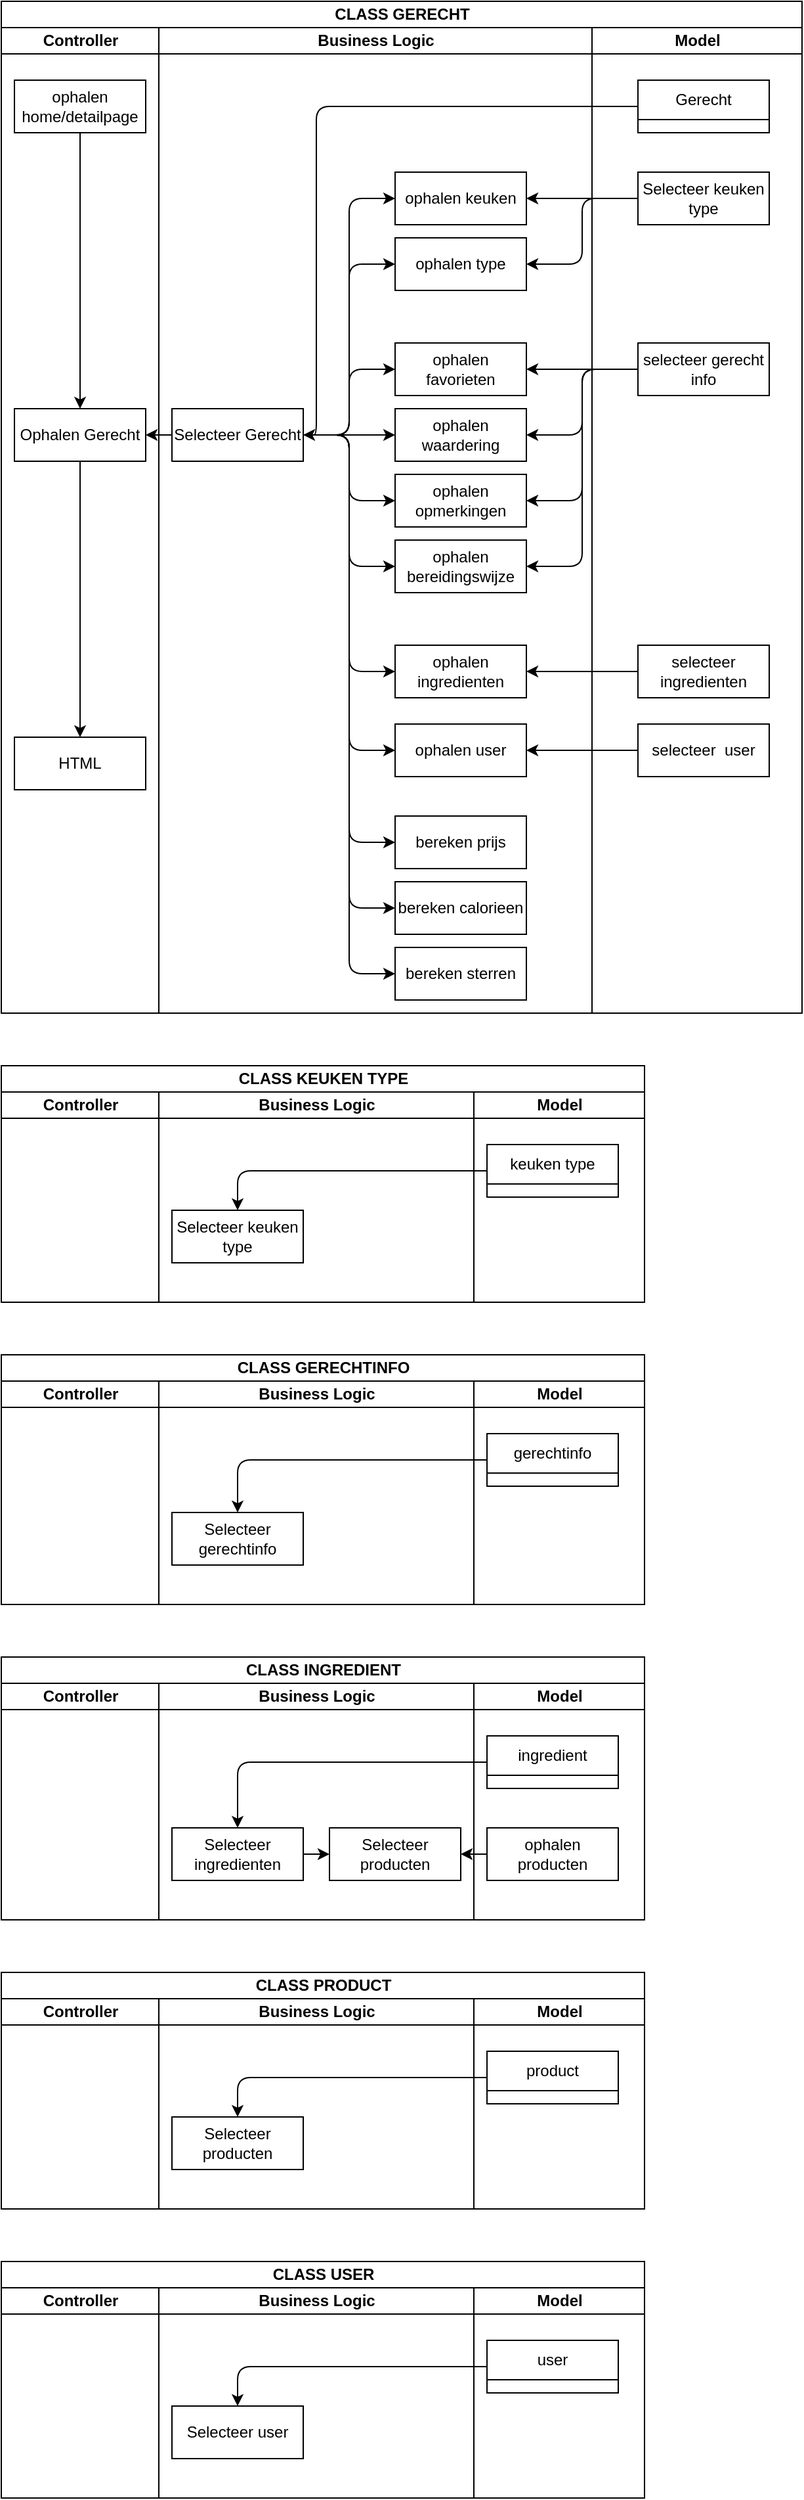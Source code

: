 <mxfile>
    <diagram id="CoL4jvxkLPoEOY2x2Tg8" name="ophalen home/detailpage">
        <mxGraphModel dx="1278" dy="563" grid="1" gridSize="10" guides="1" tooltips="1" connect="1" arrows="1" fold="1" page="1" pageScale="1" pageWidth="850" pageHeight="1100" math="0" shadow="0">
            <root>
                <mxCell id="0"/>
                <mxCell id="1" parent="0"/>
                <mxCell id="m3Z5yjFl3U096URBR_PB-1" value="CLASS GERECHT" style="swimlane;childLayout=stackLayout;resizeParent=1;resizeParentMax=0;startSize=20;html=1;" vertex="1" parent="1">
                    <mxGeometry x="10" y="30" width="610" height="770" as="geometry"/>
                </mxCell>
                <mxCell id="m3Z5yjFl3U096URBR_PB-2" value="Controller" style="swimlane;startSize=20;html=1;" vertex="1" parent="m3Z5yjFl3U096URBR_PB-1">
                    <mxGeometry y="20" width="120" height="750" as="geometry"/>
                </mxCell>
                <mxCell id="m3Z5yjFl3U096URBR_PB-3" style="edgeStyle=none;html=1;exitX=0.5;exitY=1;exitDx=0;exitDy=0;entryX=0.5;entryY=0;entryDx=0;entryDy=0;" edge="1" parent="m3Z5yjFl3U096URBR_PB-2" source="m3Z5yjFl3U096URBR_PB-4" target="m3Z5yjFl3U096URBR_PB-7">
                    <mxGeometry relative="1" as="geometry"/>
                </mxCell>
                <mxCell id="m3Z5yjFl3U096URBR_PB-4" value="ophalen home/detailpage" style="rounded=0;whiteSpace=wrap;html=1;" vertex="1" parent="m3Z5yjFl3U096URBR_PB-2">
                    <mxGeometry x="10" y="40" width="100" height="40" as="geometry"/>
                </mxCell>
                <mxCell id="m3Z5yjFl3U096URBR_PB-5" value="HTML" style="rounded=0;whiteSpace=wrap;html=1;" vertex="1" parent="m3Z5yjFl3U096URBR_PB-2">
                    <mxGeometry x="10.0" y="540" width="100" height="40" as="geometry"/>
                </mxCell>
                <mxCell id="m3Z5yjFl3U096URBR_PB-6" style="edgeStyle=none;html=1;exitX=0.5;exitY=1;exitDx=0;exitDy=0;entryX=0.5;entryY=0;entryDx=0;entryDy=0;" edge="1" parent="m3Z5yjFl3U096URBR_PB-2" source="m3Z5yjFl3U096URBR_PB-7" target="m3Z5yjFl3U096URBR_PB-5">
                    <mxGeometry relative="1" as="geometry"/>
                </mxCell>
                <mxCell id="m3Z5yjFl3U096URBR_PB-7" value="Ophalen Gerecht" style="rounded=0;whiteSpace=wrap;html=1;" vertex="1" parent="m3Z5yjFl3U096URBR_PB-2">
                    <mxGeometry x="10.0" y="290" width="100" height="40" as="geometry"/>
                </mxCell>
                <mxCell id="m3Z5yjFl3U096URBR_PB-8" value="Business Logic" style="swimlane;startSize=20;html=1;" vertex="1" parent="m3Z5yjFl3U096URBR_PB-1">
                    <mxGeometry x="120" y="20" width="330" height="750" as="geometry"/>
                </mxCell>
                <mxCell id="m3Z5yjFl3U096URBR_PB-9" style="edgeStyle=orthogonalEdgeStyle;html=1;exitX=1;exitY=0.5;exitDx=0;exitDy=0;entryX=0;entryY=0.5;entryDx=0;entryDy=0;" edge="1" parent="m3Z5yjFl3U096URBR_PB-8" source="m3Z5yjFl3U096URBR_PB-15" target="m3Z5yjFl3U096URBR_PB-16">
                    <mxGeometry relative="1" as="geometry"/>
                </mxCell>
                <mxCell id="m3Z5yjFl3U096URBR_PB-10" style="edgeStyle=orthogonalEdgeStyle;html=1;exitX=1;exitY=0.5;exitDx=0;exitDy=0;entryX=0;entryY=0.5;entryDx=0;entryDy=0;" edge="1" parent="m3Z5yjFl3U096URBR_PB-8" source="m3Z5yjFl3U096URBR_PB-15" target="m3Z5yjFl3U096URBR_PB-17">
                    <mxGeometry relative="1" as="geometry"/>
                </mxCell>
                <mxCell id="m3Z5yjFl3U096URBR_PB-11" style="edgeStyle=orthogonalEdgeStyle;html=1;exitX=1;exitY=0.5;exitDx=0;exitDy=0;entryX=0;entryY=0.5;entryDx=0;entryDy=0;" edge="1" parent="m3Z5yjFl3U096URBR_PB-8" source="m3Z5yjFl3U096URBR_PB-15" target="m3Z5yjFl3U096URBR_PB-18">
                    <mxGeometry relative="1" as="geometry"/>
                </mxCell>
                <mxCell id="m3Z5yjFl3U096URBR_PB-12" style="edgeStyle=orthogonalEdgeStyle;html=1;exitX=1;exitY=0.5;exitDx=0;exitDy=0;entryX=0;entryY=0.5;entryDx=0;entryDy=0;" edge="1" parent="m3Z5yjFl3U096URBR_PB-8" source="m3Z5yjFl3U096URBR_PB-15" target="m3Z5yjFl3U096URBR_PB-20">
                    <mxGeometry relative="1" as="geometry"/>
                </mxCell>
                <mxCell id="m3Z5yjFl3U096URBR_PB-13" style="edgeStyle=orthogonalEdgeStyle;html=1;exitX=1;exitY=0.5;exitDx=0;exitDy=0;entryX=0;entryY=0.5;entryDx=0;entryDy=0;" edge="1" parent="m3Z5yjFl3U096URBR_PB-8" source="m3Z5yjFl3U096URBR_PB-15" target="m3Z5yjFl3U096URBR_PB-21">
                    <mxGeometry relative="1" as="geometry"/>
                </mxCell>
                <mxCell id="m3Z5yjFl3U096URBR_PB-14" style="edgeStyle=orthogonalEdgeStyle;html=1;exitX=1;exitY=0.5;exitDx=0;exitDy=0;entryX=0;entryY=0.5;entryDx=0;entryDy=0;" edge="1" parent="m3Z5yjFl3U096URBR_PB-8" source="m3Z5yjFl3U096URBR_PB-15" target="m3Z5yjFl3U096URBR_PB-19">
                    <mxGeometry relative="1" as="geometry"/>
                </mxCell>
                <mxCell id="BpEPQ8Hq2ZnmBbvYD667-2" style="edgeStyle=orthogonalEdgeStyle;html=1;exitX=1;exitY=0.5;exitDx=0;exitDy=0;entryX=0;entryY=0.5;entryDx=0;entryDy=0;" edge="1" parent="m3Z5yjFl3U096URBR_PB-8" source="m3Z5yjFl3U096URBR_PB-15" target="BpEPQ8Hq2ZnmBbvYD667-1">
                    <mxGeometry relative="1" as="geometry"/>
                </mxCell>
                <mxCell id="QxhxwHQl0hxsSG1z_7-f-3" style="edgeStyle=orthogonalEdgeStyle;html=1;exitX=1;exitY=0.5;exitDx=0;exitDy=0;entryX=0;entryY=0.5;entryDx=0;entryDy=0;" edge="1" parent="m3Z5yjFl3U096URBR_PB-8" source="m3Z5yjFl3U096URBR_PB-15" target="QxhxwHQl0hxsSG1z_7-f-1">
                    <mxGeometry relative="1" as="geometry"/>
                </mxCell>
                <mxCell id="QxhxwHQl0hxsSG1z_7-f-6" style="edgeStyle=orthogonalEdgeStyle;html=1;exitX=1;exitY=0.5;exitDx=0;exitDy=0;entryX=0;entryY=0.5;entryDx=0;entryDy=0;" edge="1" parent="m3Z5yjFl3U096URBR_PB-8" source="m3Z5yjFl3U096URBR_PB-15" target="QxhxwHQl0hxsSG1z_7-f-4">
                    <mxGeometry relative="1" as="geometry"/>
                </mxCell>
                <mxCell id="QxhxwHQl0hxsSG1z_7-f-7" style="edgeStyle=orthogonalEdgeStyle;html=1;exitX=1;exitY=0.5;exitDx=0;exitDy=0;entryX=0;entryY=0.5;entryDx=0;entryDy=0;" edge="1" parent="m3Z5yjFl3U096URBR_PB-8" source="m3Z5yjFl3U096URBR_PB-15" target="QxhxwHQl0hxsSG1z_7-f-5">
                    <mxGeometry relative="1" as="geometry"/>
                </mxCell>
                <mxCell id="QxhxwHQl0hxsSG1z_7-f-10" style="edgeStyle=orthogonalEdgeStyle;html=1;exitX=1;exitY=0.5;exitDx=0;exitDy=0;entryX=0;entryY=0.5;entryDx=0;entryDy=0;" edge="1" parent="m3Z5yjFl3U096URBR_PB-8" source="m3Z5yjFl3U096URBR_PB-15" target="QxhxwHQl0hxsSG1z_7-f-9">
                    <mxGeometry relative="1" as="geometry"/>
                </mxCell>
                <mxCell id="m3Z5yjFl3U096URBR_PB-15" value="Selecteer Gerecht" style="rounded=0;whiteSpace=wrap;html=1;" vertex="1" parent="m3Z5yjFl3U096URBR_PB-8">
                    <mxGeometry x="10.0" y="290" width="100" height="40" as="geometry"/>
                </mxCell>
                <mxCell id="m3Z5yjFl3U096URBR_PB-16" value="ophalen keuken" style="rounded=0;whiteSpace=wrap;html=1;" vertex="1" parent="m3Z5yjFl3U096URBR_PB-8">
                    <mxGeometry x="180" y="110" width="100" height="40" as="geometry"/>
                </mxCell>
                <mxCell id="m3Z5yjFl3U096URBR_PB-17" value="ophalen type" style="rounded=0;whiteSpace=wrap;html=1;" vertex="1" parent="m3Z5yjFl3U096URBR_PB-8">
                    <mxGeometry x="180" y="160" width="100" height="40" as="geometry"/>
                </mxCell>
                <mxCell id="m3Z5yjFl3U096URBR_PB-18" value="ophalen waardering" style="rounded=0;whiteSpace=wrap;html=1;" vertex="1" parent="m3Z5yjFl3U096URBR_PB-8">
                    <mxGeometry x="180" y="290" width="100" height="40" as="geometry"/>
                </mxCell>
                <mxCell id="m3Z5yjFl3U096URBR_PB-19" value="ophalen ingredienten" style="rounded=0;whiteSpace=wrap;html=1;" vertex="1" parent="m3Z5yjFl3U096URBR_PB-8">
                    <mxGeometry x="180" y="470" width="100" height="40" as="geometry"/>
                </mxCell>
                <mxCell id="m3Z5yjFl3U096URBR_PB-20" value="ophalen opmerkingen" style="rounded=0;whiteSpace=wrap;html=1;" vertex="1" parent="m3Z5yjFl3U096URBR_PB-8">
                    <mxGeometry x="180" y="340" width="100" height="40" as="geometry"/>
                </mxCell>
                <mxCell id="m3Z5yjFl3U096URBR_PB-21" value="ophalen bereidingswijze" style="rounded=0;whiteSpace=wrap;html=1;" vertex="1" parent="m3Z5yjFl3U096URBR_PB-8">
                    <mxGeometry x="180" y="390" width="100" height="40" as="geometry"/>
                </mxCell>
                <mxCell id="BpEPQ8Hq2ZnmBbvYD667-1" value="ophalen user" style="rounded=0;whiteSpace=wrap;html=1;" vertex="1" parent="m3Z5yjFl3U096URBR_PB-8">
                    <mxGeometry x="180" y="530" width="100" height="40" as="geometry"/>
                </mxCell>
                <mxCell id="QxhxwHQl0hxsSG1z_7-f-1" value="ophalen favorieten" style="rounded=0;whiteSpace=wrap;html=1;" vertex="1" parent="m3Z5yjFl3U096URBR_PB-8">
                    <mxGeometry x="180" y="240" width="100" height="40" as="geometry"/>
                </mxCell>
                <mxCell id="QxhxwHQl0hxsSG1z_7-f-4" value="bereken prijs" style="rounded=0;whiteSpace=wrap;html=1;" vertex="1" parent="m3Z5yjFl3U096URBR_PB-8">
                    <mxGeometry x="180" y="600" width="100" height="40" as="geometry"/>
                </mxCell>
                <mxCell id="QxhxwHQl0hxsSG1z_7-f-5" value="bereken calorieen" style="rounded=0;whiteSpace=wrap;html=1;" vertex="1" parent="m3Z5yjFl3U096URBR_PB-8">
                    <mxGeometry x="180" y="650" width="100" height="40" as="geometry"/>
                </mxCell>
                <mxCell id="QxhxwHQl0hxsSG1z_7-f-9" value="bereken sterren" style="rounded=0;whiteSpace=wrap;html=1;" vertex="1" parent="m3Z5yjFl3U096URBR_PB-8">
                    <mxGeometry x="180" y="700" width="100" height="40" as="geometry"/>
                </mxCell>
                <mxCell id="m3Z5yjFl3U096URBR_PB-22" value="Model" style="swimlane;startSize=20;html=1;" vertex="1" parent="m3Z5yjFl3U096URBR_PB-1">
                    <mxGeometry x="450" y="20" width="160" height="750" as="geometry"/>
                </mxCell>
                <mxCell id="m3Z5yjFl3U096URBR_PB-23" value="Gerecht" style="swimlane;fontStyle=0;childLayout=stackLayout;horizontal=1;startSize=30;horizontalStack=0;resizeParent=1;resizeParentMax=0;resizeLast=0;collapsible=1;marginBottom=0;whiteSpace=wrap;html=1;fontSize=12;" vertex="1" parent="m3Z5yjFl3U096URBR_PB-22">
                    <mxGeometry x="35" y="40" width="100" height="40" as="geometry"/>
                </mxCell>
                <mxCell id="m3Z5yjFl3U096URBR_PB-24" value="Selecteer keuken type" style="rounded=0;whiteSpace=wrap;html=1;" vertex="1" parent="m3Z5yjFl3U096URBR_PB-22">
                    <mxGeometry x="35" y="110" width="100" height="40" as="geometry"/>
                </mxCell>
                <mxCell id="m3Z5yjFl3U096URBR_PB-25" value="selecteer gerecht info" style="rounded=0;whiteSpace=wrap;html=1;" vertex="1" parent="m3Z5yjFl3U096URBR_PB-22">
                    <mxGeometry x="35" y="240" width="100" height="40" as="geometry"/>
                </mxCell>
                <mxCell id="m3Z5yjFl3U096URBR_PB-26" value="selecteer ingredienten" style="rounded=0;whiteSpace=wrap;html=1;" vertex="1" parent="m3Z5yjFl3U096URBR_PB-22">
                    <mxGeometry x="35" y="470" width="100" height="40" as="geometry"/>
                </mxCell>
                <mxCell id="BpEPQ8Hq2ZnmBbvYD667-3" value="selecteer&amp;nbsp; user" style="rounded=0;whiteSpace=wrap;html=1;" vertex="1" parent="m3Z5yjFl3U096URBR_PB-22">
                    <mxGeometry x="35" y="530" width="100" height="40" as="geometry"/>
                </mxCell>
                <mxCell id="m3Z5yjFl3U096URBR_PB-27" style="edgeStyle=none;html=1;exitX=0;exitY=0.5;exitDx=0;exitDy=0;entryX=1;entryY=0.5;entryDx=0;entryDy=0;" edge="1" parent="m3Z5yjFl3U096URBR_PB-1" source="m3Z5yjFl3U096URBR_PB-15" target="m3Z5yjFl3U096URBR_PB-7">
                    <mxGeometry relative="1" as="geometry"/>
                </mxCell>
                <mxCell id="m3Z5yjFl3U096URBR_PB-28" style="edgeStyle=orthogonalEdgeStyle;html=1;exitX=0;exitY=0.5;exitDx=0;exitDy=0;entryX=1;entryY=0.5;entryDx=0;entryDy=0;" edge="1" parent="m3Z5yjFl3U096URBR_PB-1" source="m3Z5yjFl3U096URBR_PB-23" target="m3Z5yjFl3U096URBR_PB-15">
                    <mxGeometry relative="1" as="geometry">
                        <Array as="points">
                            <mxPoint x="240" y="80"/>
                            <mxPoint x="240" y="330"/>
                        </Array>
                    </mxGeometry>
                </mxCell>
                <mxCell id="m3Z5yjFl3U096URBR_PB-29" style="edgeStyle=orthogonalEdgeStyle;html=1;exitX=0;exitY=0.5;exitDx=0;exitDy=0;entryX=1;entryY=0.5;entryDx=0;entryDy=0;" edge="1" parent="m3Z5yjFl3U096URBR_PB-1" source="m3Z5yjFl3U096URBR_PB-24" target="m3Z5yjFl3U096URBR_PB-16">
                    <mxGeometry relative="1" as="geometry"/>
                </mxCell>
                <mxCell id="m3Z5yjFl3U096URBR_PB-30" style="edgeStyle=orthogonalEdgeStyle;html=1;exitX=0;exitY=0.5;exitDx=0;exitDy=0;entryX=1;entryY=0.5;entryDx=0;entryDy=0;" edge="1" parent="m3Z5yjFl3U096URBR_PB-1" source="m3Z5yjFl3U096URBR_PB-24" target="m3Z5yjFl3U096URBR_PB-17">
                    <mxGeometry relative="1" as="geometry"/>
                </mxCell>
                <mxCell id="m3Z5yjFl3U096URBR_PB-31" style="edgeStyle=orthogonalEdgeStyle;html=1;exitX=0;exitY=0.5;exitDx=0;exitDy=0;entryX=1;entryY=0.5;entryDx=0;entryDy=0;" edge="1" parent="m3Z5yjFl3U096URBR_PB-1" source="m3Z5yjFl3U096URBR_PB-25" target="m3Z5yjFl3U096URBR_PB-18">
                    <mxGeometry relative="1" as="geometry"/>
                </mxCell>
                <mxCell id="m3Z5yjFl3U096URBR_PB-32" style="edgeStyle=orthogonalEdgeStyle;html=1;exitX=0;exitY=0.5;exitDx=0;exitDy=0;entryX=1;entryY=0.5;entryDx=0;entryDy=0;" edge="1" parent="m3Z5yjFl3U096URBR_PB-1" source="m3Z5yjFl3U096URBR_PB-25" target="m3Z5yjFl3U096URBR_PB-20">
                    <mxGeometry relative="1" as="geometry"/>
                </mxCell>
                <mxCell id="m3Z5yjFl3U096URBR_PB-33" style="edgeStyle=orthogonalEdgeStyle;html=1;exitX=0;exitY=0.5;exitDx=0;exitDy=0;entryX=1;entryY=0.5;entryDx=0;entryDy=0;" edge="1" parent="m3Z5yjFl3U096URBR_PB-1" source="m3Z5yjFl3U096URBR_PB-25" target="m3Z5yjFl3U096URBR_PB-21">
                    <mxGeometry relative="1" as="geometry"/>
                </mxCell>
                <mxCell id="m3Z5yjFl3U096URBR_PB-34" style="edgeStyle=orthogonalEdgeStyle;html=1;exitX=0;exitY=0.5;exitDx=0;exitDy=0;entryX=1;entryY=0.5;entryDx=0;entryDy=0;" edge="1" parent="m3Z5yjFl3U096URBR_PB-1" source="m3Z5yjFl3U096URBR_PB-26" target="m3Z5yjFl3U096URBR_PB-19">
                    <mxGeometry relative="1" as="geometry"/>
                </mxCell>
                <mxCell id="BpEPQ8Hq2ZnmBbvYD667-4" style="edgeStyle=orthogonalEdgeStyle;html=1;exitX=0;exitY=0.5;exitDx=0;exitDy=0;entryX=1;entryY=0.5;entryDx=0;entryDy=0;" edge="1" parent="m3Z5yjFl3U096URBR_PB-1" source="BpEPQ8Hq2ZnmBbvYD667-3" target="BpEPQ8Hq2ZnmBbvYD667-1">
                    <mxGeometry relative="1" as="geometry"/>
                </mxCell>
                <mxCell id="QxhxwHQl0hxsSG1z_7-f-2" style="edgeStyle=orthogonalEdgeStyle;html=1;exitX=0;exitY=0.5;exitDx=0;exitDy=0;entryX=1;entryY=0.5;entryDx=0;entryDy=0;" edge="1" parent="m3Z5yjFl3U096URBR_PB-1" source="m3Z5yjFl3U096URBR_PB-25" target="QxhxwHQl0hxsSG1z_7-f-1">
                    <mxGeometry relative="1" as="geometry"/>
                </mxCell>
                <mxCell id="m3Z5yjFl3U096URBR_PB-35" value="CLASS KEUKEN TYPE" style="swimlane;childLayout=stackLayout;resizeParent=1;resizeParentMax=0;startSize=20;html=1;" vertex="1" parent="1">
                    <mxGeometry x="10" y="840" width="490" height="180" as="geometry"/>
                </mxCell>
                <mxCell id="m3Z5yjFl3U096URBR_PB-36" value="Controller" style="swimlane;startSize=20;html=1;" vertex="1" parent="m3Z5yjFl3U096URBR_PB-35">
                    <mxGeometry y="20" width="120" height="160" as="geometry"/>
                </mxCell>
                <mxCell id="m3Z5yjFl3U096URBR_PB-37" value="Business Logic" style="swimlane;startSize=20;html=1;" vertex="1" parent="m3Z5yjFl3U096URBR_PB-35">
                    <mxGeometry x="120" y="20" width="240" height="160" as="geometry"/>
                </mxCell>
                <mxCell id="m3Z5yjFl3U096URBR_PB-38" value="Selecteer keuken type" style="rounded=0;whiteSpace=wrap;html=1;" vertex="1" parent="m3Z5yjFl3U096URBR_PB-37">
                    <mxGeometry x="10.0" y="90" width="100" height="40" as="geometry"/>
                </mxCell>
                <mxCell id="m3Z5yjFl3U096URBR_PB-39" value="Model" style="swimlane;startSize=20;html=1;" vertex="1" parent="m3Z5yjFl3U096URBR_PB-35">
                    <mxGeometry x="360" y="20" width="130" height="160" as="geometry"/>
                </mxCell>
                <mxCell id="m3Z5yjFl3U096URBR_PB-40" value="keuken type" style="swimlane;fontStyle=0;childLayout=stackLayout;horizontal=1;startSize=30;horizontalStack=0;resizeParent=1;resizeParentMax=0;resizeLast=0;collapsible=1;marginBottom=0;whiteSpace=wrap;html=1;fontSize=12;" vertex="1" parent="m3Z5yjFl3U096URBR_PB-39">
                    <mxGeometry x="10.0" y="40" width="100" height="40" as="geometry"/>
                </mxCell>
                <mxCell id="m3Z5yjFl3U096URBR_PB-41" style="edgeStyle=orthogonalEdgeStyle;html=1;" edge="1" parent="m3Z5yjFl3U096URBR_PB-35" source="m3Z5yjFl3U096URBR_PB-40" target="m3Z5yjFl3U096URBR_PB-38">
                    <mxGeometry relative="1" as="geometry"/>
                </mxCell>
                <mxCell id="m3Z5yjFl3U096URBR_PB-42" value="CLASS GERECHTINFO" style="swimlane;childLayout=stackLayout;resizeParent=1;resizeParentMax=0;startSize=20;html=1;" vertex="1" parent="1">
                    <mxGeometry x="10" y="1060" width="490" height="190" as="geometry"/>
                </mxCell>
                <mxCell id="m3Z5yjFl3U096URBR_PB-43" value="Controller" style="swimlane;startSize=20;html=1;" vertex="1" parent="m3Z5yjFl3U096URBR_PB-42">
                    <mxGeometry y="20" width="120" height="170" as="geometry"/>
                </mxCell>
                <mxCell id="m3Z5yjFl3U096URBR_PB-44" value="Business Logic" style="swimlane;startSize=20;html=1;" vertex="1" parent="m3Z5yjFl3U096URBR_PB-42">
                    <mxGeometry x="120" y="20" width="240" height="170" as="geometry"/>
                </mxCell>
                <mxCell id="m3Z5yjFl3U096URBR_PB-46" value="Selecteer gerechtinfo" style="rounded=0;whiteSpace=wrap;html=1;" vertex="1" parent="m3Z5yjFl3U096URBR_PB-44">
                    <mxGeometry x="10.0" y="100" width="100" height="40" as="geometry"/>
                </mxCell>
                <mxCell id="m3Z5yjFl3U096URBR_PB-48" value="Model" style="swimlane;startSize=20;html=1;" vertex="1" parent="m3Z5yjFl3U096URBR_PB-42">
                    <mxGeometry x="360" y="20" width="130" height="170" as="geometry"/>
                </mxCell>
                <mxCell id="m3Z5yjFl3U096URBR_PB-49" value="gerechtinfo" style="swimlane;fontStyle=0;childLayout=stackLayout;horizontal=1;startSize=30;horizontalStack=0;resizeParent=1;resizeParentMax=0;resizeLast=0;collapsible=1;marginBottom=0;whiteSpace=wrap;html=1;fontSize=12;" vertex="1" parent="m3Z5yjFl3U096URBR_PB-48">
                    <mxGeometry x="10.0" y="40" width="100" height="40" as="geometry"/>
                </mxCell>
                <mxCell id="m3Z5yjFl3U096URBR_PB-51" style="edgeStyle=orthogonalEdgeStyle;html=1;" edge="1" parent="m3Z5yjFl3U096URBR_PB-42" source="m3Z5yjFl3U096URBR_PB-49" target="m3Z5yjFl3U096URBR_PB-46">
                    <mxGeometry relative="1" as="geometry"/>
                </mxCell>
                <mxCell id="m3Z5yjFl3U096URBR_PB-53" value="CLASS INGREDIENT" style="swimlane;childLayout=stackLayout;resizeParent=1;resizeParentMax=0;startSize=20;html=1;" vertex="1" parent="1">
                    <mxGeometry x="10" y="1290" width="490" height="200" as="geometry"/>
                </mxCell>
                <mxCell id="m3Z5yjFl3U096URBR_PB-54" value="Controller" style="swimlane;startSize=20;html=1;" vertex="1" parent="m3Z5yjFl3U096URBR_PB-53">
                    <mxGeometry y="20" width="120" height="180" as="geometry"/>
                </mxCell>
                <mxCell id="m3Z5yjFl3U096URBR_PB-55" value="Business Logic" style="swimlane;startSize=20;html=1;" vertex="1" parent="m3Z5yjFl3U096URBR_PB-53">
                    <mxGeometry x="120" y="20" width="240" height="180" as="geometry"/>
                </mxCell>
                <mxCell id="m3Z5yjFl3U096URBR_PB-56" style="edgeStyle=orthogonalEdgeStyle;html=1;exitX=1;exitY=0.5;exitDx=0;exitDy=0;entryX=0;entryY=0.5;entryDx=0;entryDy=0;" edge="1" parent="m3Z5yjFl3U096URBR_PB-55" source="m3Z5yjFl3U096URBR_PB-59" target="m3Z5yjFl3U096URBR_PB-60">
                    <mxGeometry relative="1" as="geometry"/>
                </mxCell>
                <mxCell id="m3Z5yjFl3U096URBR_PB-59" value="Selecteer ingredienten" style="rounded=0;whiteSpace=wrap;html=1;" vertex="1" parent="m3Z5yjFl3U096URBR_PB-55">
                    <mxGeometry x="10.0" y="110" width="100" height="40" as="geometry"/>
                </mxCell>
                <mxCell id="m3Z5yjFl3U096URBR_PB-60" value="Selecteer producten" style="rounded=0;whiteSpace=wrap;html=1;" vertex="1" parent="m3Z5yjFl3U096URBR_PB-55">
                    <mxGeometry x="130.0" y="110" width="100" height="40" as="geometry"/>
                </mxCell>
                <mxCell id="m3Z5yjFl3U096URBR_PB-63" value="Model" style="swimlane;startSize=20;html=1;" vertex="1" parent="m3Z5yjFl3U096URBR_PB-53">
                    <mxGeometry x="360" y="20" width="130" height="180" as="geometry"/>
                </mxCell>
                <mxCell id="m3Z5yjFl3U096URBR_PB-64" value="ingredient" style="swimlane;fontStyle=0;childLayout=stackLayout;horizontal=1;startSize=30;horizontalStack=0;resizeParent=1;resizeParentMax=0;resizeLast=0;collapsible=1;marginBottom=0;whiteSpace=wrap;html=1;fontSize=12;" vertex="1" parent="m3Z5yjFl3U096URBR_PB-63">
                    <mxGeometry x="10.0" y="40" width="100" height="40" as="geometry"/>
                </mxCell>
                <mxCell id="m3Z5yjFl3U096URBR_PB-65" value="ophalen producten" style="rounded=0;whiteSpace=wrap;html=1;" vertex="1" parent="m3Z5yjFl3U096URBR_PB-63">
                    <mxGeometry x="10.0" y="110" width="100" height="40" as="geometry"/>
                </mxCell>
                <mxCell id="m3Z5yjFl3U096URBR_PB-66" style="edgeStyle=orthogonalEdgeStyle;html=1;" edge="1" parent="m3Z5yjFl3U096URBR_PB-53" source="m3Z5yjFl3U096URBR_PB-64" target="m3Z5yjFl3U096URBR_PB-59">
                    <mxGeometry relative="1" as="geometry"/>
                </mxCell>
                <mxCell id="m3Z5yjFl3U096URBR_PB-67" style="edgeStyle=orthogonalEdgeStyle;html=1;exitX=0;exitY=0.5;exitDx=0;exitDy=0;entryX=1;entryY=0.5;entryDx=0;entryDy=0;" edge="1" parent="m3Z5yjFl3U096URBR_PB-53" source="m3Z5yjFl3U096URBR_PB-65" target="m3Z5yjFl3U096URBR_PB-60">
                    <mxGeometry relative="1" as="geometry"/>
                </mxCell>
                <mxCell id="m3Z5yjFl3U096URBR_PB-68" value="CLASS PRODUCT" style="swimlane;childLayout=stackLayout;resizeParent=1;resizeParentMax=0;startSize=20;html=1;" vertex="1" parent="1">
                    <mxGeometry x="10" y="1530" width="490" height="180" as="geometry"/>
                </mxCell>
                <mxCell id="m3Z5yjFl3U096URBR_PB-69" value="Controller" style="swimlane;startSize=20;html=1;" vertex="1" parent="m3Z5yjFl3U096URBR_PB-68">
                    <mxGeometry y="20" width="120" height="160" as="geometry"/>
                </mxCell>
                <mxCell id="m3Z5yjFl3U096URBR_PB-70" value="Business Logic" style="swimlane;startSize=20;html=1;" vertex="1" parent="m3Z5yjFl3U096URBR_PB-68">
                    <mxGeometry x="120" y="20" width="240" height="160" as="geometry"/>
                </mxCell>
                <mxCell id="m3Z5yjFl3U096URBR_PB-71" value="Selecteer producten" style="rounded=0;whiteSpace=wrap;html=1;" vertex="1" parent="m3Z5yjFl3U096URBR_PB-70">
                    <mxGeometry x="10.0" y="90" width="100" height="40" as="geometry"/>
                </mxCell>
                <mxCell id="m3Z5yjFl3U096URBR_PB-72" value="Model" style="swimlane;startSize=20;html=1;" vertex="1" parent="m3Z5yjFl3U096URBR_PB-68">
                    <mxGeometry x="360" y="20" width="130" height="160" as="geometry"/>
                </mxCell>
                <mxCell id="m3Z5yjFl3U096URBR_PB-73" value="product" style="swimlane;fontStyle=0;childLayout=stackLayout;horizontal=1;startSize=30;horizontalStack=0;resizeParent=1;resizeParentMax=0;resizeLast=0;collapsible=1;marginBottom=0;whiteSpace=wrap;html=1;fontSize=12;" vertex="1" parent="m3Z5yjFl3U096URBR_PB-72">
                    <mxGeometry x="10.0" y="40" width="100" height="40" as="geometry"/>
                </mxCell>
                <mxCell id="m3Z5yjFl3U096URBR_PB-74" style="edgeStyle=orthogonalEdgeStyle;html=1;" edge="1" parent="m3Z5yjFl3U096URBR_PB-68" source="m3Z5yjFl3U096URBR_PB-73" target="m3Z5yjFl3U096URBR_PB-71">
                    <mxGeometry relative="1" as="geometry"/>
                </mxCell>
                <mxCell id="BpEPQ8Hq2ZnmBbvYD667-5" value="CLASS USER" style="swimlane;childLayout=stackLayout;resizeParent=1;resizeParentMax=0;startSize=20;html=1;" vertex="1" parent="1">
                    <mxGeometry x="10" y="1750" width="490" height="180" as="geometry"/>
                </mxCell>
                <mxCell id="BpEPQ8Hq2ZnmBbvYD667-6" value="Controller" style="swimlane;startSize=20;html=1;" vertex="1" parent="BpEPQ8Hq2ZnmBbvYD667-5">
                    <mxGeometry y="20" width="120" height="160" as="geometry"/>
                </mxCell>
                <mxCell id="BpEPQ8Hq2ZnmBbvYD667-7" value="Business Logic" style="swimlane;startSize=20;html=1;" vertex="1" parent="BpEPQ8Hq2ZnmBbvYD667-5">
                    <mxGeometry x="120" y="20" width="240" height="160" as="geometry"/>
                </mxCell>
                <mxCell id="BpEPQ8Hq2ZnmBbvYD667-8" value="Selecteer user" style="rounded=0;whiteSpace=wrap;html=1;" vertex="1" parent="BpEPQ8Hq2ZnmBbvYD667-7">
                    <mxGeometry x="10.0" y="90" width="100" height="40" as="geometry"/>
                </mxCell>
                <mxCell id="BpEPQ8Hq2ZnmBbvYD667-9" value="Model" style="swimlane;startSize=20;html=1;" vertex="1" parent="BpEPQ8Hq2ZnmBbvYD667-5">
                    <mxGeometry x="360" y="20" width="130" height="160" as="geometry"/>
                </mxCell>
                <mxCell id="BpEPQ8Hq2ZnmBbvYD667-10" value="user" style="swimlane;fontStyle=0;childLayout=stackLayout;horizontal=1;startSize=30;horizontalStack=0;resizeParent=1;resizeParentMax=0;resizeLast=0;collapsible=1;marginBottom=0;whiteSpace=wrap;html=1;fontSize=12;" vertex="1" parent="BpEPQ8Hq2ZnmBbvYD667-9">
                    <mxGeometry x="10.0" y="40" width="100" height="40" as="geometry"/>
                </mxCell>
                <mxCell id="BpEPQ8Hq2ZnmBbvYD667-11" style="edgeStyle=orthogonalEdgeStyle;html=1;" edge="1" parent="BpEPQ8Hq2ZnmBbvYD667-5" source="BpEPQ8Hq2ZnmBbvYD667-10" target="BpEPQ8Hq2ZnmBbvYD667-8">
                    <mxGeometry relative="1" as="geometry"/>
                </mxCell>
            </root>
        </mxGraphModel>
    </diagram>
</mxfile>